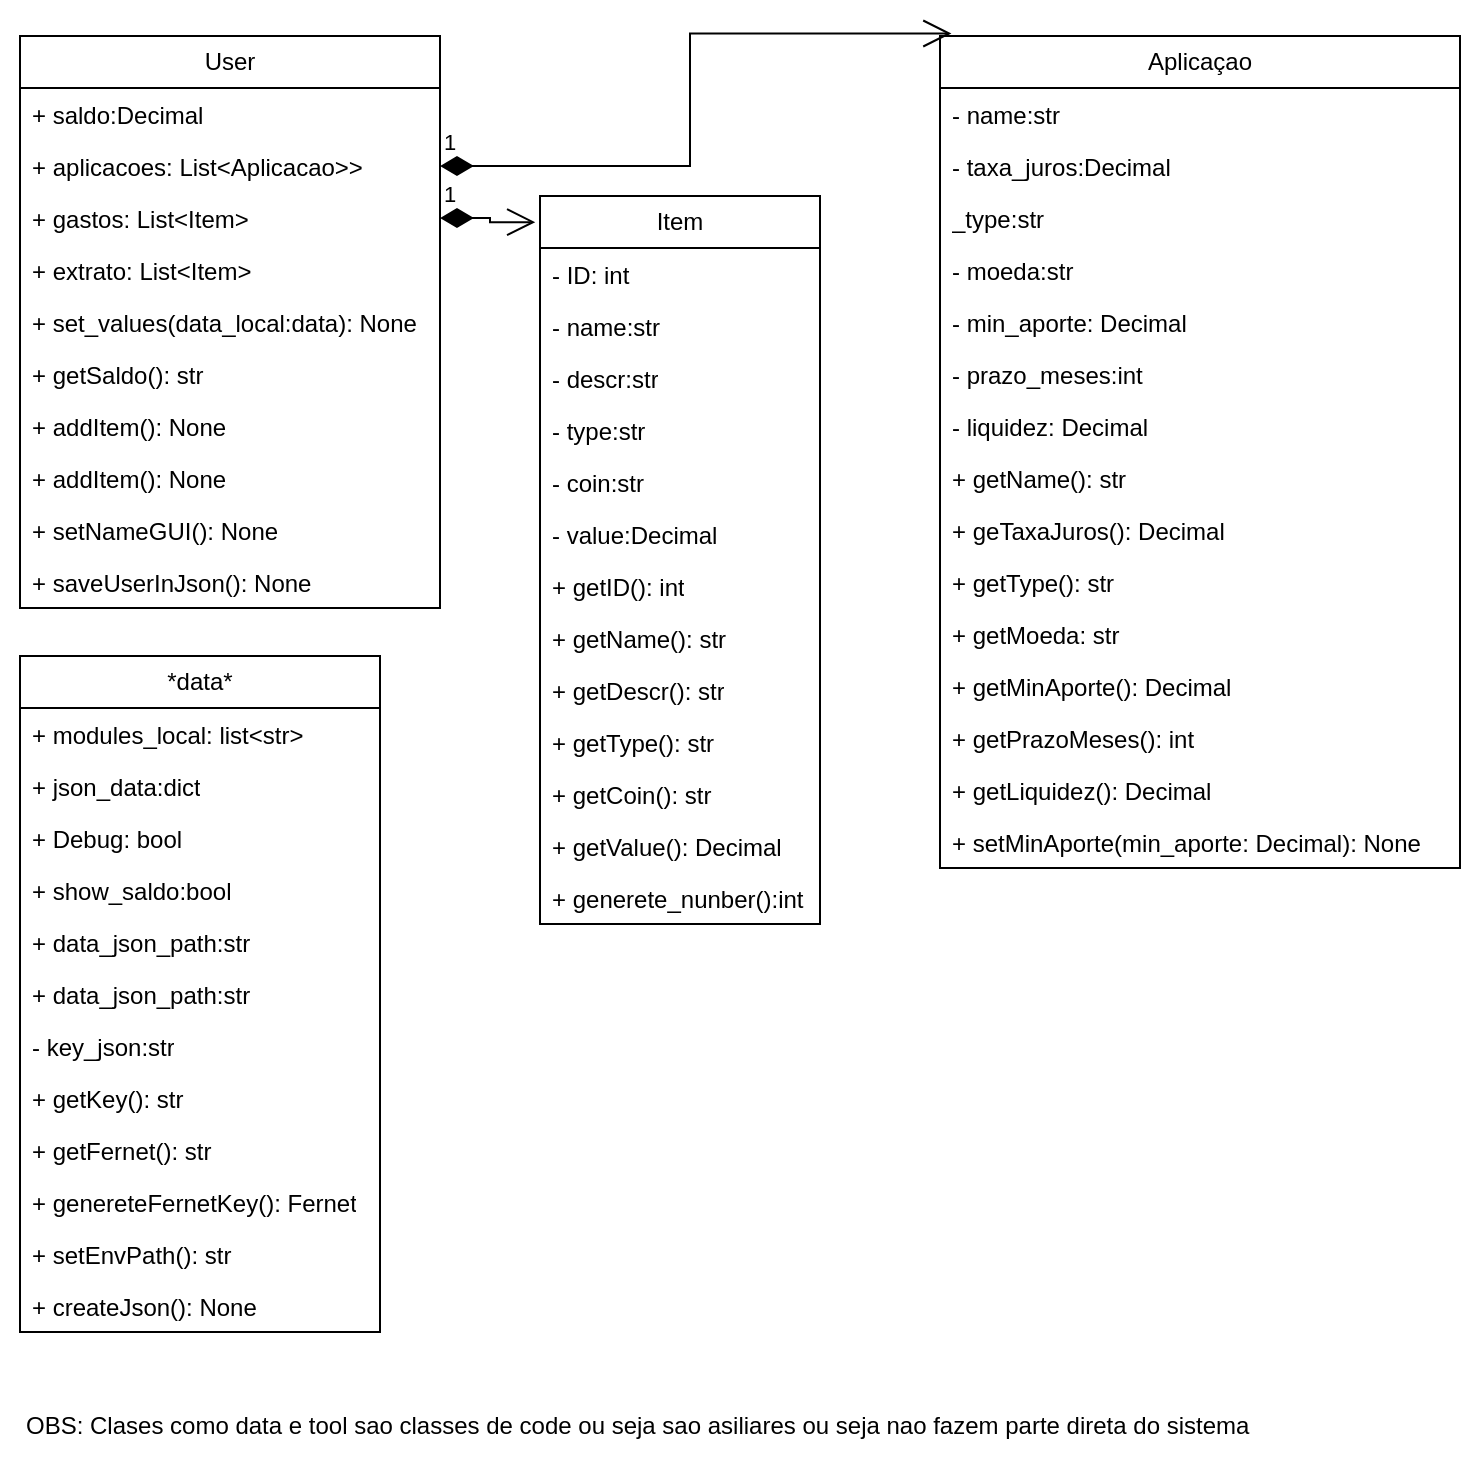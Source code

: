 <mxfile>
    <diagram name="Página-1" id="8fI0RfYkccmkm9PdqpTb">
        <mxGraphModel dx="1808" dy="646" grid="1" gridSize="10" guides="1" tooltips="1" connect="1" arrows="1" fold="1" page="1" pageScale="1" pageWidth="827" pageHeight="1169" math="0" shadow="0">
            <root>
                <mxCell id="0"/>
                <mxCell id="1" parent="0"/>
                <mxCell id="j2ZpyrVTVjxBXSWvC_XF-2" value="User" style="swimlane;fontStyle=0;childLayout=stackLayout;horizontal=1;startSize=26;fillColor=none;horizontalStack=0;resizeParent=1;resizeParentMax=0;resizeLast=0;collapsible=1;marginBottom=0;whiteSpace=wrap;html=1;" parent="1" vertex="1">
                    <mxGeometry x="30" y="30" width="210" height="286" as="geometry"/>
                </mxCell>
                <mxCell id="j2ZpyrVTVjxBXSWvC_XF-3" value="+ saldo:Decimal" style="text;strokeColor=none;fillColor=none;align=left;verticalAlign=top;spacingLeft=4;spacingRight=4;overflow=hidden;rotatable=0;points=[[0,0.5],[1,0.5]];portConstraint=eastwest;whiteSpace=wrap;html=1;" parent="j2ZpyrVTVjxBXSWvC_XF-2" vertex="1">
                    <mxGeometry y="26" width="210" height="26" as="geometry"/>
                </mxCell>
                <mxCell id="j2ZpyrVTVjxBXSWvC_XF-4" value="+ aplicacoes: List&amp;lt;Aplicacao&amp;gt;&amp;gt;&lt;div&gt;&lt;br&gt;&lt;/div&gt;" style="text;strokeColor=none;fillColor=none;align=left;verticalAlign=top;spacingLeft=4;spacingRight=4;overflow=hidden;rotatable=0;points=[[0,0.5],[1,0.5]];portConstraint=eastwest;whiteSpace=wrap;html=1;" parent="j2ZpyrVTVjxBXSWvC_XF-2" vertex="1">
                    <mxGeometry y="52" width="210" height="26" as="geometry"/>
                </mxCell>
                <mxCell id="j2ZpyrVTVjxBXSWvC_XF-5" value="+ gastos: List&amp;lt;Item&amp;gt;" style="text;strokeColor=none;fillColor=none;align=left;verticalAlign=top;spacingLeft=4;spacingRight=4;overflow=hidden;rotatable=0;points=[[0,0.5],[1,0.5]];portConstraint=eastwest;whiteSpace=wrap;html=1;" parent="j2ZpyrVTVjxBXSWvC_XF-2" vertex="1">
                    <mxGeometry y="78" width="210" height="26" as="geometry"/>
                </mxCell>
                <mxCell id="j2ZpyrVTVjxBXSWvC_XF-6" value="&lt;div&gt;+ extrato: List&amp;lt;Item&amp;gt;&lt;/div&gt;&lt;div&gt;&lt;br&gt;&lt;/div&gt;" style="text;strokeColor=none;fillColor=none;align=left;verticalAlign=top;spacingLeft=4;spacingRight=4;overflow=hidden;rotatable=0;points=[[0,0.5],[1,0.5]];portConstraint=eastwest;whiteSpace=wrap;html=1;" parent="j2ZpyrVTVjxBXSWvC_XF-2" vertex="1">
                    <mxGeometry y="104" width="210" height="26" as="geometry"/>
                </mxCell>
                <mxCell id="TCYsq4sAfF7pNFBQyPjv-1" value="&lt;div&gt;+ set_values(data_local:data): None&lt;/div&gt;" style="text;strokeColor=none;fillColor=none;align=left;verticalAlign=top;spacingLeft=4;spacingRight=4;overflow=hidden;rotatable=0;points=[[0,0.5],[1,0.5]];portConstraint=eastwest;whiteSpace=wrap;html=1;" parent="j2ZpyrVTVjxBXSWvC_XF-2" vertex="1">
                    <mxGeometry y="130" width="210" height="26" as="geometry"/>
                </mxCell>
                <mxCell id="TCYsq4sAfF7pNFBQyPjv-3" value="&lt;div&gt;+ getSaldo(): str&lt;/div&gt;" style="text;strokeColor=none;fillColor=none;align=left;verticalAlign=top;spacingLeft=4;spacingRight=4;overflow=hidden;rotatable=0;points=[[0,0.5],[1,0.5]];portConstraint=eastwest;whiteSpace=wrap;html=1;" parent="j2ZpyrVTVjxBXSWvC_XF-2" vertex="1">
                    <mxGeometry y="156" width="210" height="26" as="geometry"/>
                </mxCell>
                <mxCell id="2" value="&lt;div&gt;+ addItem(): None&lt;/div&gt;" style="text;strokeColor=none;fillColor=none;align=left;verticalAlign=top;spacingLeft=4;spacingRight=4;overflow=hidden;rotatable=0;points=[[0,0.5],[1,0.5]];portConstraint=eastwest;whiteSpace=wrap;html=1;" parent="j2ZpyrVTVjxBXSWvC_XF-2" vertex="1">
                    <mxGeometry y="182" width="210" height="26" as="geometry"/>
                </mxCell>
                <mxCell id="4" value="+ addItem(): None" style="text;strokeColor=none;fillColor=none;align=left;verticalAlign=top;spacingLeft=4;spacingRight=4;overflow=hidden;rotatable=0;points=[[0,0.5],[1,0.5]];portConstraint=eastwest;whiteSpace=wrap;html=1;" parent="j2ZpyrVTVjxBXSWvC_XF-2" vertex="1">
                    <mxGeometry y="208" width="210" height="26" as="geometry"/>
                </mxCell>
                <mxCell id="5" value="+ setNameGUI(): None" style="text;strokeColor=none;fillColor=none;align=left;verticalAlign=top;spacingLeft=4;spacingRight=4;overflow=hidden;rotatable=0;points=[[0,0.5],[1,0.5]];portConstraint=eastwest;whiteSpace=wrap;html=1;" parent="j2ZpyrVTVjxBXSWvC_XF-2" vertex="1">
                    <mxGeometry y="234" width="210" height="26" as="geometry"/>
                </mxCell>
                <mxCell id="12" value="+ saveUserInJson(): None" style="text;strokeColor=none;fillColor=none;align=left;verticalAlign=top;spacingLeft=4;spacingRight=4;overflow=hidden;rotatable=0;points=[[0,0.5],[1,0.5]];portConstraint=eastwest;whiteSpace=wrap;html=1;" parent="j2ZpyrVTVjxBXSWvC_XF-2" vertex="1">
                    <mxGeometry y="260" width="210" height="26" as="geometry"/>
                </mxCell>
                <mxCell id="j2ZpyrVTVjxBXSWvC_XF-7" value="Item" style="swimlane;fontStyle=0;childLayout=stackLayout;horizontal=1;startSize=26;fillColor=none;horizontalStack=0;resizeParent=1;resizeParentMax=0;resizeLast=0;collapsible=1;marginBottom=0;whiteSpace=wrap;html=1;" parent="1" vertex="1">
                    <mxGeometry x="290" y="110" width="140" height="364" as="geometry"/>
                </mxCell>
                <mxCell id="j2ZpyrVTVjxBXSWvC_XF-8" value="- ID: int" style="text;strokeColor=none;fillColor=none;align=left;verticalAlign=top;spacingLeft=4;spacingRight=4;overflow=hidden;rotatable=0;points=[[0,0.5],[1,0.5]];portConstraint=eastwest;whiteSpace=wrap;html=1;" parent="j2ZpyrVTVjxBXSWvC_XF-7" vertex="1">
                    <mxGeometry y="26" width="140" height="26" as="geometry"/>
                </mxCell>
                <mxCell id="j2ZpyrVTVjxBXSWvC_XF-9" value="- name:str" style="text;strokeColor=none;fillColor=none;align=left;verticalAlign=top;spacingLeft=4;spacingRight=4;overflow=hidden;rotatable=0;points=[[0,0.5],[1,0.5]];portConstraint=eastwest;whiteSpace=wrap;html=1;" parent="j2ZpyrVTVjxBXSWvC_XF-7" vertex="1">
                    <mxGeometry y="52" width="140" height="26" as="geometry"/>
                </mxCell>
                <mxCell id="j2ZpyrVTVjxBXSWvC_XF-10" value="- descr:str" style="text;strokeColor=none;fillColor=none;align=left;verticalAlign=top;spacingLeft=4;spacingRight=4;overflow=hidden;rotatable=0;points=[[0,0.5],[1,0.5]];portConstraint=eastwest;whiteSpace=wrap;html=1;" parent="j2ZpyrVTVjxBXSWvC_XF-7" vertex="1">
                    <mxGeometry y="78" width="140" height="26" as="geometry"/>
                </mxCell>
                <mxCell id="j2ZpyrVTVjxBXSWvC_XF-11" value="- type:str" style="text;strokeColor=none;fillColor=none;align=left;verticalAlign=top;spacingLeft=4;spacingRight=4;overflow=hidden;rotatable=0;points=[[0,0.5],[1,0.5]];portConstraint=eastwest;whiteSpace=wrap;html=1;" parent="j2ZpyrVTVjxBXSWvC_XF-7" vertex="1">
                    <mxGeometry y="104" width="140" height="26" as="geometry"/>
                </mxCell>
                <mxCell id="j2ZpyrVTVjxBXSWvC_XF-12" value="- coin:str&lt;span style=&quot;white-space: pre;&quot;&gt;&#x9;&lt;/span&gt;" style="text;strokeColor=none;fillColor=none;align=left;verticalAlign=top;spacingLeft=4;spacingRight=4;overflow=hidden;rotatable=0;points=[[0,0.5],[1,0.5]];portConstraint=eastwest;whiteSpace=wrap;html=1;" parent="j2ZpyrVTVjxBXSWvC_XF-7" vertex="1">
                    <mxGeometry y="130" width="140" height="26" as="geometry"/>
                </mxCell>
                <mxCell id="TCYsq4sAfF7pNFBQyPjv-4" value="- value:Decimal" style="text;strokeColor=none;fillColor=none;align=left;verticalAlign=top;spacingLeft=4;spacingRight=4;overflow=hidden;rotatable=0;points=[[0,0.5],[1,0.5]];portConstraint=eastwest;whiteSpace=wrap;html=1;" parent="j2ZpyrVTVjxBXSWvC_XF-7" vertex="1">
                    <mxGeometry y="156" width="140" height="26" as="geometry"/>
                </mxCell>
                <mxCell id="j2ZpyrVTVjxBXSWvC_XF-13" value="+ getID(): int" style="text;strokeColor=none;fillColor=none;align=left;verticalAlign=top;spacingLeft=4;spacingRight=4;overflow=hidden;rotatable=0;points=[[0,0.5],[1,0.5]];portConstraint=eastwest;whiteSpace=wrap;html=1;" parent="j2ZpyrVTVjxBXSWvC_XF-7" vertex="1">
                    <mxGeometry y="182" width="140" height="26" as="geometry"/>
                </mxCell>
                <mxCell id="j2ZpyrVTVjxBXSWvC_XF-14" value="+ getName(): str" style="text;strokeColor=none;fillColor=none;align=left;verticalAlign=top;spacingLeft=4;spacingRight=4;overflow=hidden;rotatable=0;points=[[0,0.5],[1,0.5]];portConstraint=eastwest;whiteSpace=wrap;html=1;" parent="j2ZpyrVTVjxBXSWvC_XF-7" vertex="1">
                    <mxGeometry y="208" width="140" height="26" as="geometry"/>
                </mxCell>
                <mxCell id="j2ZpyrVTVjxBXSWvC_XF-15" value="+ getDescr(): str" style="text;strokeColor=none;fillColor=none;align=left;verticalAlign=top;spacingLeft=4;spacingRight=4;overflow=hidden;rotatable=0;points=[[0,0.5],[1,0.5]];portConstraint=eastwest;whiteSpace=wrap;html=1;" parent="j2ZpyrVTVjxBXSWvC_XF-7" vertex="1">
                    <mxGeometry y="234" width="140" height="26" as="geometry"/>
                </mxCell>
                <mxCell id="j2ZpyrVTVjxBXSWvC_XF-16" value="+ getType(): str" style="text;strokeColor=none;fillColor=none;align=left;verticalAlign=top;spacingLeft=4;spacingRight=4;overflow=hidden;rotatable=0;points=[[0,0.5],[1,0.5]];portConstraint=eastwest;whiteSpace=wrap;html=1;" parent="j2ZpyrVTVjxBXSWvC_XF-7" vertex="1">
                    <mxGeometry y="260" width="140" height="26" as="geometry"/>
                </mxCell>
                <mxCell id="j2ZpyrVTVjxBXSWvC_XF-17" value="+ getCoin(): str" style="text;strokeColor=none;fillColor=none;align=left;verticalAlign=top;spacingLeft=4;spacingRight=4;overflow=hidden;rotatable=0;points=[[0,0.5],[1,0.5]];portConstraint=eastwest;whiteSpace=wrap;html=1;" parent="j2ZpyrVTVjxBXSWvC_XF-7" vertex="1">
                    <mxGeometry y="286" width="140" height="26" as="geometry"/>
                </mxCell>
                <mxCell id="TCYsq4sAfF7pNFBQyPjv-5" value="+ getValue(): Decimal" style="text;strokeColor=none;fillColor=none;align=left;verticalAlign=top;spacingLeft=4;spacingRight=4;overflow=hidden;rotatable=0;points=[[0,0.5],[1,0.5]];portConstraint=eastwest;whiteSpace=wrap;html=1;" parent="j2ZpyrVTVjxBXSWvC_XF-7" vertex="1">
                    <mxGeometry y="312" width="140" height="26" as="geometry"/>
                </mxCell>
                <mxCell id="TCYsq4sAfF7pNFBQyPjv-6" value="+ generete_nunber():int" style="text;strokeColor=none;fillColor=none;align=left;verticalAlign=top;spacingLeft=4;spacingRight=4;overflow=hidden;rotatable=0;points=[[0,0.5],[1,0.5]];portConstraint=eastwest;whiteSpace=wrap;html=1;" parent="j2ZpyrVTVjxBXSWvC_XF-7" vertex="1">
                    <mxGeometry y="338" width="140" height="26" as="geometry"/>
                </mxCell>
                <mxCell id="j2ZpyrVTVjxBXSWvC_XF-19" value="Aplicaçao" style="swimlane;fontStyle=0;childLayout=stackLayout;horizontal=1;startSize=26;fillColor=none;horizontalStack=0;resizeParent=1;resizeParentMax=0;resizeLast=0;collapsible=1;marginBottom=0;whiteSpace=wrap;html=1;" parent="1" vertex="1">
                    <mxGeometry x="490" y="30" width="260" height="416" as="geometry"/>
                </mxCell>
                <mxCell id="j2ZpyrVTVjxBXSWvC_XF-20" value="- name:str" style="text;strokeColor=none;fillColor=none;align=left;verticalAlign=top;spacingLeft=4;spacingRight=4;overflow=hidden;rotatable=0;points=[[0,0.5],[1,0.5]];portConstraint=eastwest;whiteSpace=wrap;html=1;" parent="j2ZpyrVTVjxBXSWvC_XF-19" vertex="1">
                    <mxGeometry y="26" width="260" height="26" as="geometry"/>
                </mxCell>
                <mxCell id="j2ZpyrVTVjxBXSWvC_XF-21" value="- taxa_juros:Decimal" style="text;strokeColor=none;fillColor=none;align=left;verticalAlign=top;spacingLeft=4;spacingRight=4;overflow=hidden;rotatable=0;points=[[0,0.5],[1,0.5]];portConstraint=eastwest;whiteSpace=wrap;html=1;" parent="j2ZpyrVTVjxBXSWvC_XF-19" vertex="1">
                    <mxGeometry y="52" width="260" height="26" as="geometry"/>
                </mxCell>
                <mxCell id="j2ZpyrVTVjxBXSWvC_XF-22" value="_type:str" style="text;strokeColor=none;fillColor=none;align=left;verticalAlign=top;spacingLeft=4;spacingRight=4;overflow=hidden;rotatable=0;points=[[0,0.5],[1,0.5]];portConstraint=eastwest;whiteSpace=wrap;html=1;" parent="j2ZpyrVTVjxBXSWvC_XF-19" vertex="1">
                    <mxGeometry y="78" width="260" height="26" as="geometry"/>
                </mxCell>
                <mxCell id="j2ZpyrVTVjxBXSWvC_XF-23" value="- moeda:str" style="text;strokeColor=none;fillColor=none;align=left;verticalAlign=top;spacingLeft=4;spacingRight=4;overflow=hidden;rotatable=0;points=[[0,0.5],[1,0.5]];portConstraint=eastwest;whiteSpace=wrap;html=1;" parent="j2ZpyrVTVjxBXSWvC_XF-19" vertex="1">
                    <mxGeometry y="104" width="260" height="26" as="geometry"/>
                </mxCell>
                <mxCell id="j2ZpyrVTVjxBXSWvC_XF-24" value="- min_aporte: Decimal" style="text;strokeColor=none;fillColor=none;align=left;verticalAlign=top;spacingLeft=4;spacingRight=4;overflow=hidden;rotatable=0;points=[[0,0.5],[1,0.5]];portConstraint=eastwest;whiteSpace=wrap;html=1;" parent="j2ZpyrVTVjxBXSWvC_XF-19" vertex="1">
                    <mxGeometry y="130" width="260" height="26" as="geometry"/>
                </mxCell>
                <mxCell id="j2ZpyrVTVjxBXSWvC_XF-30" value="- prazo_meses:int&lt;span style=&quot;white-space: pre;&quot;&gt;&#x9;&lt;/span&gt;" style="text;strokeColor=none;fillColor=none;align=left;verticalAlign=top;spacingLeft=4;spacingRight=4;overflow=hidden;rotatable=0;points=[[0,0.5],[1,0.5]];portConstraint=eastwest;whiteSpace=wrap;html=1;" parent="j2ZpyrVTVjxBXSWvC_XF-19" vertex="1">
                    <mxGeometry y="156" width="260" height="26" as="geometry"/>
                </mxCell>
                <mxCell id="j2ZpyrVTVjxBXSWvC_XF-31" value="- liquidez: Decimal" style="text;strokeColor=none;fillColor=none;align=left;verticalAlign=top;spacingLeft=4;spacingRight=4;overflow=hidden;rotatable=0;points=[[0,0.5],[1,0.5]];portConstraint=eastwest;whiteSpace=wrap;html=1;" parent="j2ZpyrVTVjxBXSWvC_XF-19" vertex="1">
                    <mxGeometry y="182" width="260" height="26" as="geometry"/>
                </mxCell>
                <mxCell id="j2ZpyrVTVjxBXSWvC_XF-26" value="+ getName(): str" style="text;strokeColor=none;fillColor=none;align=left;verticalAlign=top;spacingLeft=4;spacingRight=4;overflow=hidden;rotatable=0;points=[[0,0.5],[1,0.5]];portConstraint=eastwest;whiteSpace=wrap;html=1;" parent="j2ZpyrVTVjxBXSWvC_XF-19" vertex="1">
                    <mxGeometry y="208" width="260" height="26" as="geometry"/>
                </mxCell>
                <mxCell id="j2ZpyrVTVjxBXSWvC_XF-25" value="+ geTaxaJuros(): Decimal" style="text;strokeColor=none;fillColor=none;align=left;verticalAlign=top;spacingLeft=4;spacingRight=4;overflow=hidden;rotatable=0;points=[[0,0.5],[1,0.5]];portConstraint=eastwest;whiteSpace=wrap;html=1;" parent="j2ZpyrVTVjxBXSWvC_XF-19" vertex="1">
                    <mxGeometry y="234" width="260" height="26" as="geometry"/>
                </mxCell>
                <mxCell id="j2ZpyrVTVjxBXSWvC_XF-28" value="+ getType(): str" style="text;strokeColor=none;fillColor=none;align=left;verticalAlign=top;spacingLeft=4;spacingRight=4;overflow=hidden;rotatable=0;points=[[0,0.5],[1,0.5]];portConstraint=eastwest;whiteSpace=wrap;html=1;" parent="j2ZpyrVTVjxBXSWvC_XF-19" vertex="1">
                    <mxGeometry y="260" width="260" height="26" as="geometry"/>
                </mxCell>
                <mxCell id="j2ZpyrVTVjxBXSWvC_XF-27" value="+ getMoeda: str" style="text;strokeColor=none;fillColor=none;align=left;verticalAlign=top;spacingLeft=4;spacingRight=4;overflow=hidden;rotatable=0;points=[[0,0.5],[1,0.5]];portConstraint=eastwest;whiteSpace=wrap;html=1;" parent="j2ZpyrVTVjxBXSWvC_XF-19" vertex="1">
                    <mxGeometry y="286" width="260" height="26" as="geometry"/>
                </mxCell>
                <mxCell id="j2ZpyrVTVjxBXSWvC_XF-29" value="+ getMinAporte(): Decimal" style="text;strokeColor=none;fillColor=none;align=left;verticalAlign=top;spacingLeft=4;spacingRight=4;overflow=hidden;rotatable=0;points=[[0,0.5],[1,0.5]];portConstraint=eastwest;whiteSpace=wrap;html=1;" parent="j2ZpyrVTVjxBXSWvC_XF-19" vertex="1">
                    <mxGeometry y="312" width="260" height="26" as="geometry"/>
                </mxCell>
                <mxCell id="j2ZpyrVTVjxBXSWvC_XF-33" value="+ getPrazoMeses(): int" style="text;strokeColor=none;fillColor=none;align=left;verticalAlign=top;spacingLeft=4;spacingRight=4;overflow=hidden;rotatable=0;points=[[0,0.5],[1,0.5]];portConstraint=eastwest;whiteSpace=wrap;html=1;" parent="j2ZpyrVTVjxBXSWvC_XF-19" vertex="1">
                    <mxGeometry y="338" width="260" height="26" as="geometry"/>
                </mxCell>
                <mxCell id="j2ZpyrVTVjxBXSWvC_XF-34" value="+ getLiquidez(): Decimal" style="text;strokeColor=none;fillColor=none;align=left;verticalAlign=top;spacingLeft=4;spacingRight=4;overflow=hidden;rotatable=0;points=[[0,0.5],[1,0.5]];portConstraint=eastwest;whiteSpace=wrap;html=1;" parent="j2ZpyrVTVjxBXSWvC_XF-19" vertex="1">
                    <mxGeometry y="364" width="260" height="26" as="geometry"/>
                </mxCell>
                <mxCell id="j2ZpyrVTVjxBXSWvC_XF-32" value="+ setMinAporte(min_aporte: Decimal): None" style="text;strokeColor=none;fillColor=none;align=left;verticalAlign=top;spacingLeft=4;spacingRight=4;overflow=hidden;rotatable=0;points=[[0,0.5],[1,0.5]];portConstraint=eastwest;whiteSpace=wrap;html=1;" parent="j2ZpyrVTVjxBXSWvC_XF-19" vertex="1">
                    <mxGeometry y="390" width="260" height="26" as="geometry"/>
                </mxCell>
                <mxCell id="j2ZpyrVTVjxBXSWvC_XF-51" value="OBS: Clases como data e tool sao classes de code ou seja sao asiliares ou seja nao fazem parte direta do sistema&amp;nbsp;" style="text;html=1;align=center;verticalAlign=middle;resizable=0;points=[];autosize=1;strokeColor=none;fillColor=none;" parent="1" vertex="1">
                    <mxGeometry x="20" y="710" width="640" height="30" as="geometry"/>
                </mxCell>
                <mxCell id="j2ZpyrVTVjxBXSWvC_XF-52" value="1" style="endArrow=open;html=1;endSize=12;startArrow=diamondThin;startSize=14;startFill=1;edgeStyle=orthogonalEdgeStyle;align=left;verticalAlign=bottom;rounded=0;entryX=0.022;entryY=-0.003;entryDx=0;entryDy=0;entryPerimeter=0;exitX=1;exitY=0.5;exitDx=0;exitDy=0;" parent="1" source="j2ZpyrVTVjxBXSWvC_XF-4" target="j2ZpyrVTVjxBXSWvC_XF-19" edge="1">
                    <mxGeometry x="-1" y="3" relative="1" as="geometry">
                        <mxPoint x="220" y="94.41" as="sourcePoint"/>
                        <mxPoint x="300" y="40" as="targetPoint"/>
                    </mxGeometry>
                </mxCell>
                <mxCell id="j2ZpyrVTVjxBXSWvC_XF-53" value="1" style="endArrow=open;html=1;endSize=12;startArrow=diamondThin;startSize=14;startFill=1;edgeStyle=orthogonalEdgeStyle;align=left;verticalAlign=bottom;rounded=0;entryX=-0.017;entryY=0.036;entryDx=0;entryDy=0;entryPerimeter=0;exitX=1;exitY=0.5;exitDx=0;exitDy=0;" parent="1" source="j2ZpyrVTVjxBXSWvC_XF-5" target="j2ZpyrVTVjxBXSWvC_XF-7" edge="1">
                    <mxGeometry x="-1" y="3" relative="1" as="geometry">
                        <mxPoint x="220" y="120" as="sourcePoint"/>
                        <mxPoint x="380" y="120" as="targetPoint"/>
                    </mxGeometry>
                </mxCell>
                <mxCell id="Na9RbTpKRmtX4fTPrx1u-2" value="*data*" style="swimlane;fontStyle=0;childLayout=stackLayout;horizontal=1;startSize=26;fillColor=none;horizontalStack=0;resizeParent=1;resizeParentMax=0;resizeLast=0;collapsible=1;marginBottom=0;whiteSpace=wrap;html=1;" parent="1" vertex="1">
                    <mxGeometry x="30" y="340" width="180" height="338" as="geometry"/>
                </mxCell>
                <mxCell id="Na9RbTpKRmtX4fTPrx1u-3" value="+ modules_local: list&amp;lt;str&amp;gt;" style="text;strokeColor=none;fillColor=none;align=left;verticalAlign=top;spacingLeft=4;spacingRight=4;overflow=hidden;rotatable=0;points=[[0,0.5],[1,0.5]];portConstraint=eastwest;whiteSpace=wrap;html=1;" parent="Na9RbTpKRmtX4fTPrx1u-2" vertex="1">
                    <mxGeometry y="26" width="180" height="26" as="geometry"/>
                </mxCell>
                <mxCell id="Na9RbTpKRmtX4fTPrx1u-4" value="+ json_data:dict" style="text;strokeColor=none;fillColor=none;align=left;verticalAlign=top;spacingLeft=4;spacingRight=4;overflow=hidden;rotatable=0;points=[[0,0.5],[1,0.5]];portConstraint=eastwest;whiteSpace=wrap;html=1;" parent="Na9RbTpKRmtX4fTPrx1u-2" vertex="1">
                    <mxGeometry y="52" width="180" height="26" as="geometry"/>
                </mxCell>
                <mxCell id="Na9RbTpKRmtX4fTPrx1u-5" value="+ Debug: bool" style="text;strokeColor=none;fillColor=none;align=left;verticalAlign=top;spacingLeft=4;spacingRight=4;overflow=hidden;rotatable=0;points=[[0,0.5],[1,0.5]];portConstraint=eastwest;whiteSpace=wrap;html=1;" parent="Na9RbTpKRmtX4fTPrx1u-2" vertex="1">
                    <mxGeometry y="78" width="180" height="26" as="geometry"/>
                </mxCell>
                <mxCell id="Na9RbTpKRmtX4fTPrx1u-10" value="+ show_saldo:bool" style="text;strokeColor=none;fillColor=none;align=left;verticalAlign=top;spacingLeft=4;spacingRight=4;overflow=hidden;rotatable=0;points=[[0,0.5],[1,0.5]];portConstraint=eastwest;whiteSpace=wrap;html=1;" parent="Na9RbTpKRmtX4fTPrx1u-2" vertex="1">
                    <mxGeometry y="104" width="180" height="26" as="geometry"/>
                </mxCell>
                <mxCell id="Na9RbTpKRmtX4fTPrx1u-11" value="+ data_json_path:str" style="text;strokeColor=none;fillColor=none;align=left;verticalAlign=top;spacingLeft=4;spacingRight=4;overflow=hidden;rotatable=0;points=[[0,0.5],[1,0.5]];portConstraint=eastwest;whiteSpace=wrap;html=1;" parent="Na9RbTpKRmtX4fTPrx1u-2" vertex="1">
                    <mxGeometry y="130" width="180" height="26" as="geometry"/>
                </mxCell>
                <mxCell id="Na9RbTpKRmtX4fTPrx1u-12" value="+ data_json_path:str" style="text;strokeColor=none;fillColor=none;align=left;verticalAlign=top;spacingLeft=4;spacingRight=4;overflow=hidden;rotatable=0;points=[[0,0.5],[1,0.5]];portConstraint=eastwest;whiteSpace=wrap;html=1;" parent="Na9RbTpKRmtX4fTPrx1u-2" vertex="1">
                    <mxGeometry y="156" width="180" height="26" as="geometry"/>
                </mxCell>
                <mxCell id="Na9RbTpKRmtX4fTPrx1u-13" value="- key_json:str" style="text;strokeColor=none;fillColor=none;align=left;verticalAlign=top;spacingLeft=4;spacingRight=4;overflow=hidden;rotatable=0;points=[[0,0.5],[1,0.5]];portConstraint=eastwest;whiteSpace=wrap;html=1;" parent="Na9RbTpKRmtX4fTPrx1u-2" vertex="1">
                    <mxGeometry y="182" width="180" height="26" as="geometry"/>
                </mxCell>
                <mxCell id="Na9RbTpKRmtX4fTPrx1u-14" value="+ getKey(): str" style="text;strokeColor=none;fillColor=none;align=left;verticalAlign=top;spacingLeft=4;spacingRight=4;overflow=hidden;rotatable=0;points=[[0,0.5],[1,0.5]];portConstraint=eastwest;whiteSpace=wrap;html=1;" parent="Na9RbTpKRmtX4fTPrx1u-2" vertex="1">
                    <mxGeometry y="208" width="180" height="26" as="geometry"/>
                </mxCell>
                <mxCell id="6" value="+ getFernet(): str" style="text;strokeColor=none;fillColor=none;align=left;verticalAlign=top;spacingLeft=4;spacingRight=4;overflow=hidden;rotatable=0;points=[[0,0.5],[1,0.5]];portConstraint=eastwest;whiteSpace=wrap;html=1;" parent="Na9RbTpKRmtX4fTPrx1u-2" vertex="1">
                    <mxGeometry y="234" width="180" height="26" as="geometry"/>
                </mxCell>
                <mxCell id="7" value="+ genereteFernetKey(): Fernet" style="text;strokeColor=none;fillColor=none;align=left;verticalAlign=top;spacingLeft=4;spacingRight=4;overflow=hidden;rotatable=0;points=[[0,0.5],[1,0.5]];portConstraint=eastwest;whiteSpace=wrap;html=1;" parent="Na9RbTpKRmtX4fTPrx1u-2" vertex="1">
                    <mxGeometry y="260" width="180" height="26" as="geometry"/>
                </mxCell>
                <mxCell id="9" value="+ setEnvPath(): str" style="text;strokeColor=none;fillColor=none;align=left;verticalAlign=top;spacingLeft=4;spacingRight=4;overflow=hidden;rotatable=0;points=[[0,0.5],[1,0.5]];portConstraint=eastwest;whiteSpace=wrap;html=1;" parent="Na9RbTpKRmtX4fTPrx1u-2" vertex="1">
                    <mxGeometry y="286" width="180" height="26" as="geometry"/>
                </mxCell>
                <mxCell id="11" value="+ createJson(): None" style="text;strokeColor=none;fillColor=none;align=left;verticalAlign=top;spacingLeft=4;spacingRight=4;overflow=hidden;rotatable=0;points=[[0,0.5],[1,0.5]];portConstraint=eastwest;whiteSpace=wrap;html=1;" parent="Na9RbTpKRmtX4fTPrx1u-2" vertex="1">
                    <mxGeometry y="312" width="180" height="26" as="geometry"/>
                </mxCell>
            </root>
        </mxGraphModel>
    </diagram>
</mxfile>